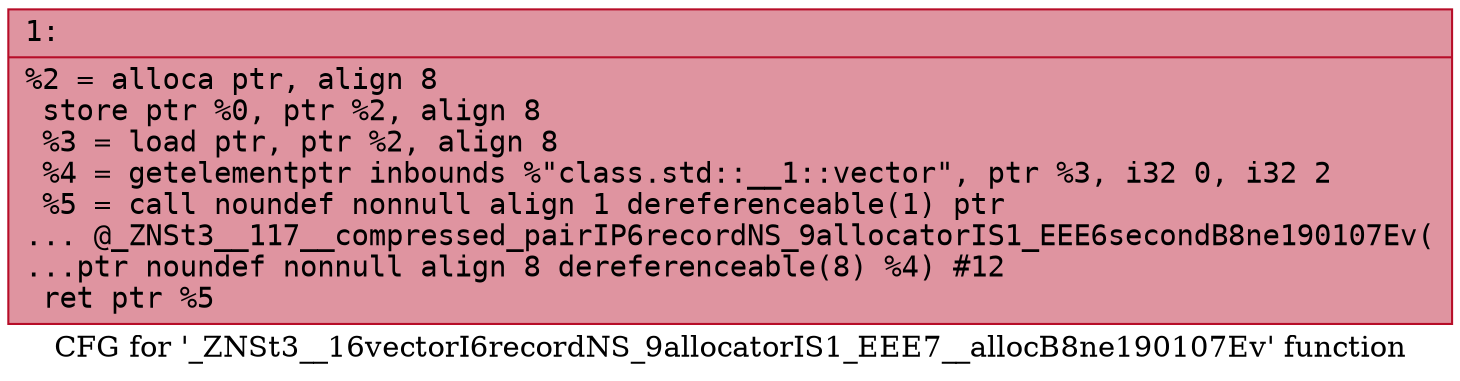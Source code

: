 digraph "CFG for '_ZNSt3__16vectorI6recordNS_9allocatorIS1_EEE7__allocB8ne190107Ev' function" {
	label="CFG for '_ZNSt3__16vectorI6recordNS_9allocatorIS1_EEE7__allocB8ne190107Ev' function";

	Node0x60000177eee0 [shape=record,color="#b70d28ff", style=filled, fillcolor="#b70d2870" fontname="Courier",label="{1:\l|  %2 = alloca ptr, align 8\l  store ptr %0, ptr %2, align 8\l  %3 = load ptr, ptr %2, align 8\l  %4 = getelementptr inbounds %\"class.std::__1::vector\", ptr %3, i32 0, i32 2\l  %5 = call noundef nonnull align 1 dereferenceable(1) ptr\l... @_ZNSt3__117__compressed_pairIP6recordNS_9allocatorIS1_EEE6secondB8ne190107Ev(\l...ptr noundef nonnull align 8 dereferenceable(8) %4) #12\l  ret ptr %5\l}"];
}
